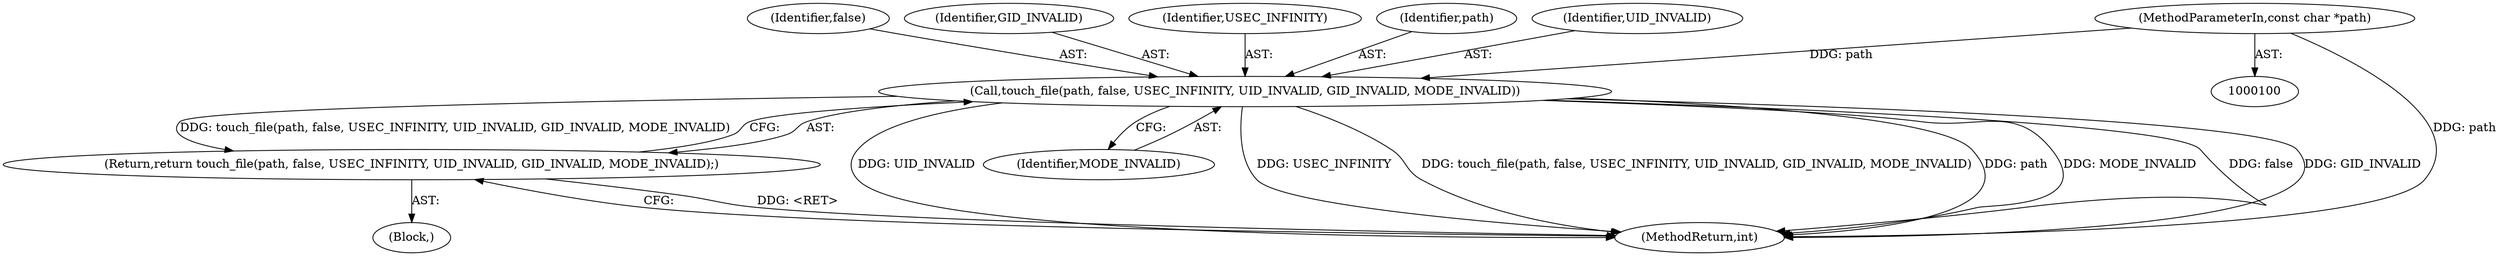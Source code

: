 digraph "0_systemd_ee735086f8670be1591fa9593e80dd60163a7a2f@pointer" {
"1000104" [label="(Call,touch_file(path, false, USEC_INFINITY, UID_INVALID, GID_INVALID, MODE_INVALID))"];
"1000101" [label="(MethodParameterIn,const char *path)"];
"1000103" [label="(Return,return touch_file(path, false, USEC_INFINITY, UID_INVALID, GID_INVALID, MODE_INVALID);)"];
"1000110" [label="(Identifier,MODE_INVALID)"];
"1000106" [label="(Identifier,false)"];
"1000101" [label="(MethodParameterIn,const char *path)"];
"1000109" [label="(Identifier,GID_INVALID)"];
"1000107" [label="(Identifier,USEC_INFINITY)"];
"1000105" [label="(Identifier,path)"];
"1000108" [label="(Identifier,UID_INVALID)"];
"1000103" [label="(Return,return touch_file(path, false, USEC_INFINITY, UID_INVALID, GID_INVALID, MODE_INVALID);)"];
"1000104" [label="(Call,touch_file(path, false, USEC_INFINITY, UID_INVALID, GID_INVALID, MODE_INVALID))"];
"1000111" [label="(MethodReturn,int)"];
"1000102" [label="(Block,)"];
"1000104" -> "1000103"  [label="AST: "];
"1000104" -> "1000110"  [label="CFG: "];
"1000105" -> "1000104"  [label="AST: "];
"1000106" -> "1000104"  [label="AST: "];
"1000107" -> "1000104"  [label="AST: "];
"1000108" -> "1000104"  [label="AST: "];
"1000109" -> "1000104"  [label="AST: "];
"1000110" -> "1000104"  [label="AST: "];
"1000103" -> "1000104"  [label="CFG: "];
"1000104" -> "1000111"  [label="DDG: UID_INVALID"];
"1000104" -> "1000111"  [label="DDG: USEC_INFINITY"];
"1000104" -> "1000111"  [label="DDG: touch_file(path, false, USEC_INFINITY, UID_INVALID, GID_INVALID, MODE_INVALID)"];
"1000104" -> "1000111"  [label="DDG: path"];
"1000104" -> "1000111"  [label="DDG: MODE_INVALID"];
"1000104" -> "1000111"  [label="DDG: false"];
"1000104" -> "1000111"  [label="DDG: GID_INVALID"];
"1000104" -> "1000103"  [label="DDG: touch_file(path, false, USEC_INFINITY, UID_INVALID, GID_INVALID, MODE_INVALID)"];
"1000101" -> "1000104"  [label="DDG: path"];
"1000101" -> "1000100"  [label="AST: "];
"1000101" -> "1000111"  [label="DDG: path"];
"1000103" -> "1000102"  [label="AST: "];
"1000111" -> "1000103"  [label="CFG: "];
"1000103" -> "1000111"  [label="DDG: <RET>"];
}
